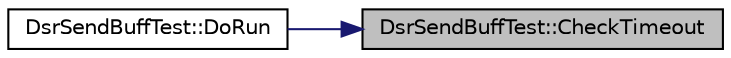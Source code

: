 digraph "DsrSendBuffTest::CheckTimeout"
{
 // LATEX_PDF_SIZE
  edge [fontname="Helvetica",fontsize="10",labelfontname="Helvetica",labelfontsize="10"];
  node [fontname="Helvetica",fontsize="10",shape=record];
  rankdir="RL";
  Node1 [label="DsrSendBuffTest::CheckTimeout",height=0.2,width=0.4,color="black", fillcolor="grey75", style="filled", fontcolor="black",tooltip="Check timeout function."];
  Node1 -> Node2 [dir="back",color="midnightblue",fontsize="10",style="solid",fontname="Helvetica"];
  Node2 [label="DsrSendBuffTest::DoRun",height=0.2,width=0.4,color="black", fillcolor="white", style="filled",URL="$class_dsr_send_buff_test.html#a98ebe176520fd302d00226003ffd6636",tooltip="Implementation to actually run this TestCase."];
}
